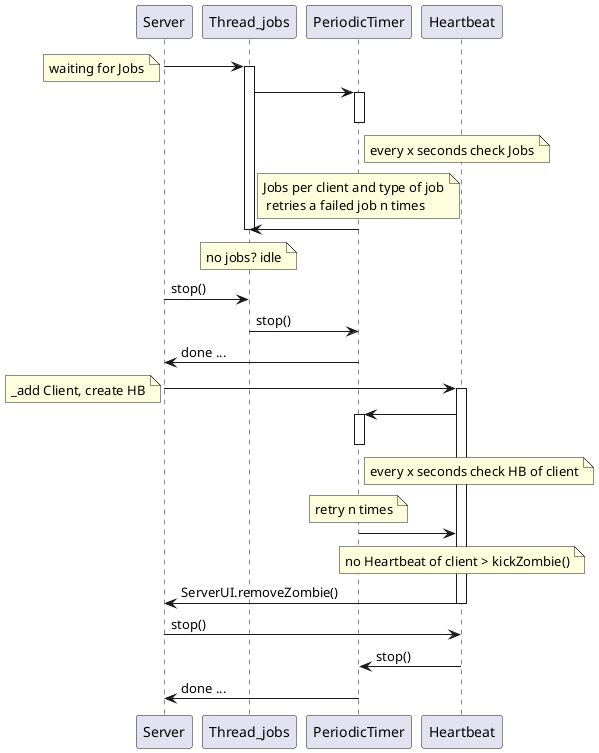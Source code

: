 @startuml
	Server -> Thread_jobs:
	note left: waiting for Jobs
	activate Thread_jobs
	
	
	
	Thread_jobs -> PeriodicTimer
	note right PeriodicTimer: every x seconds check Jobs
	activate PeriodicTimer
	note over PeriodicTimer: Jobs per client and type of job\n retries a failed job n times
	deactivate PeriodicTimer
	PeriodicTimer -> Thread_jobs
	note over Thread_jobs: no jobs? idle
	deactivate Thread_jobs
	
	Server -> Thread_jobs: stop()
	Thread_jobs -> PeriodicTimer: stop()
	PeriodicTimer -> Server: done ...
	
	Server -> Heartbeat:
	note left: _add Client, create HB
	activate Heartbeat
	
	Heartbeat -> PeriodicTimer
	note right PeriodicTimer: every x seconds check HB of client
	activate PeriodicTimer
	note over PeriodicTimer: retry n times
	deactivate PeriodicTimer
	
	PeriodicTimer -> Heartbeat
	note over Heartbeat: no Heartbeat of client > kickZombie()
	Heartbeat -> Server: ServerUI.removeZombie()
	deactivate Heartbeat
	
	Server -> Heartbeat: stop()
	Heartbeat -> PeriodicTimer: stop()
	PeriodicTimer -> Server: done ...
@enduml 
